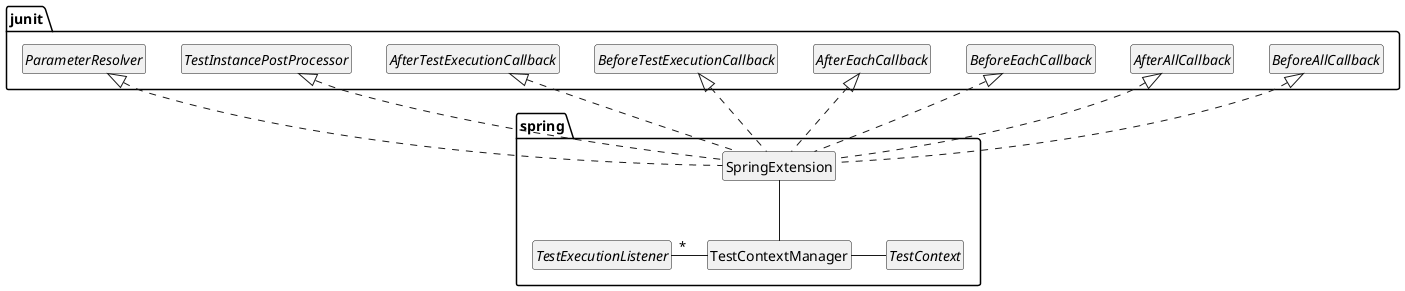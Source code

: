 @startuml

hide empty member
hide circle

package junit {
interface BeforeAllCallback
interface AfterAllCallback
interface BeforeEachCallback
interface AfterEachCallback
interface BeforeTestExecutionCallback
interface AfterTestExecutionCallback
interface TestInstancePostProcessor
interface ParameterResolver
}

package "spring" {
class SpringExtension
class TestContextManager

interface TestContext {
}
interface TestExecutionListener
}

 BeforeAllCallback           <|.. SpringExtension
 AfterAllCallback            <|.. SpringExtension
 BeforeEachCallback          <|.. SpringExtension
 AfterEachCallback           <|.. SpringExtension
 BeforeTestExecutionCallback <|.. SpringExtension
 AfterTestExecutionCallback  <|.. SpringExtension
 ParameterResolver           <|.. SpringExtension
 TestInstancePostProcessor   <|.. SpringExtension

SpringExtension -- TestContextManager

TestContextManager -r- TestContext
TestContextManager -l- "*" TestExecutionListener

@enduml


